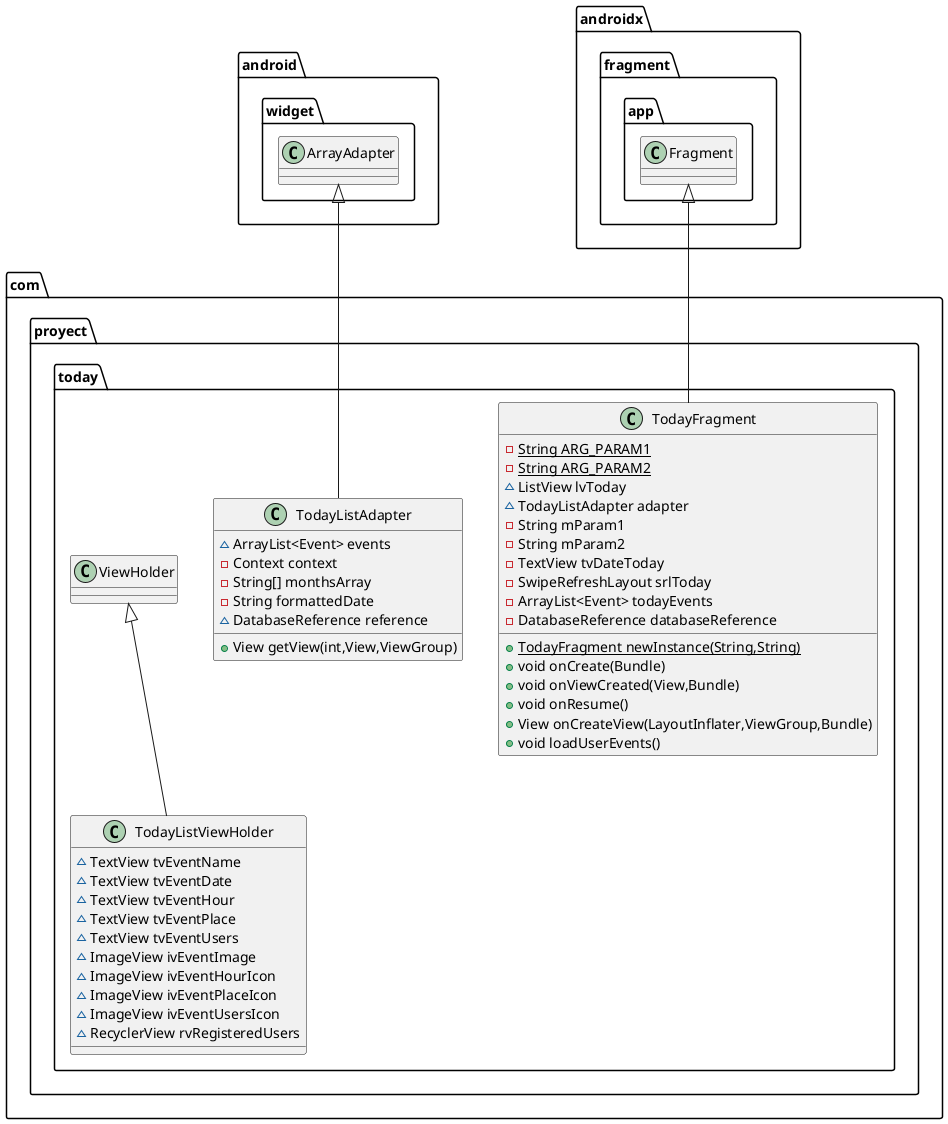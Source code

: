@startuml
class com.proyect.today.TodayListAdapter {
~ ArrayList<Event> events
- Context context
- String[] monthsArray
- String formattedDate
~ DatabaseReference reference
+ View getView(int,View,ViewGroup)
}


class com.proyect.today.TodayListViewHolder {
~ TextView tvEventName
~ TextView tvEventDate
~ TextView tvEventHour
~ TextView tvEventPlace
~ TextView tvEventUsers
~ ImageView ivEventImage
~ ImageView ivEventHourIcon
~ ImageView ivEventPlaceIcon
~ ImageView ivEventUsersIcon
~ RecyclerView rvRegisteredUsers
}

class com.proyect.today.TodayFragment {
- {static} String ARG_PARAM1
- {static} String ARG_PARAM2
~ ListView lvToday
~ TodayListAdapter adapter
- String mParam1
- String mParam2
- TextView tvDateToday
- SwipeRefreshLayout srlToday
- ArrayList<Event> todayEvents
- DatabaseReference databaseReference
+ {static} TodayFragment newInstance(String,String)
+ void onCreate(Bundle)
+ void onViewCreated(View,Bundle)
+ void onResume()
+ View onCreateView(LayoutInflater,ViewGroup,Bundle)
+ void loadUserEvents()
}




android.widget.ArrayAdapter <|-- com.proyect.today.TodayListAdapter
com.proyect.today.ViewHolder <|-- com.proyect.today.TodayListViewHolder
androidx.fragment.app.Fragment <|-- com.proyect.today.TodayFragment
@enduml